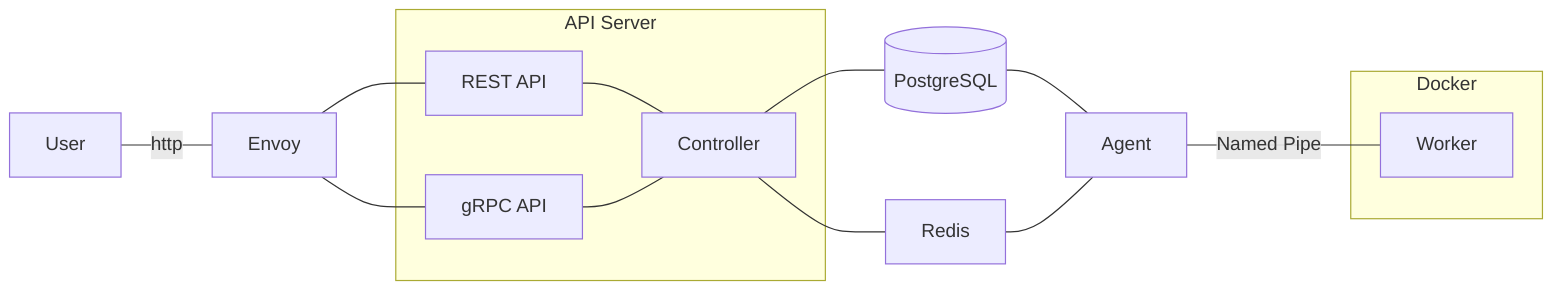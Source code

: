 flowchart LR
User--http---Envoy

subgraph Control ["API Server"]
rest_api["REST API"] & grpc_api["gRPC API"] --- Controller
end
Envoy---rest_api & grpc_api

Controller---DB[(PostgreSQL)] & Redis

DB---Agent
Redis---Agent

subgraph Docker
Worker
end
Agent-- Named Pipe ---Worker